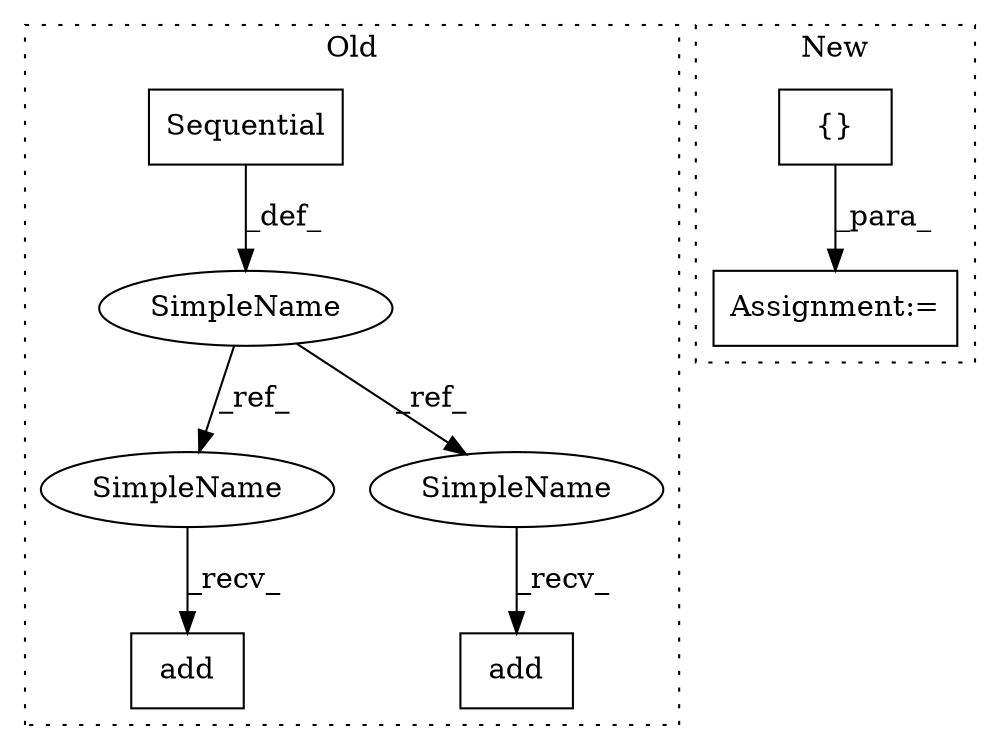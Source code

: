 digraph G {
subgraph cluster0 {
1 [label="add" a="32" s="2137,2151" l="4,1" shape="box"];
4 [label="Sequential" a="32" s="1965" l="12" shape="box"];
5 [label="SimpleName" a="42" s="1957" l="7" shape="ellipse"];
6 [label="add" a="32" s="2166,2184" l="4,1" shape="box"];
7 [label="SimpleName" a="42" s="2129" l="7" shape="ellipse"];
8 [label="SimpleName" a="42" s="2158" l="7" shape="ellipse"];
label = "Old";
style="dotted";
}
subgraph cluster1 {
2 [label="{}" a="4" s="2193,2204" l="1,1" shape="box"];
3 [label="Assignment:=" a="7" s="2177" l="1" shape="box"];
label = "New";
style="dotted";
}
2 -> 3 [label="_para_"];
4 -> 5 [label="_def_"];
5 -> 7 [label="_ref_"];
5 -> 8 [label="_ref_"];
7 -> 1 [label="_recv_"];
8 -> 6 [label="_recv_"];
}